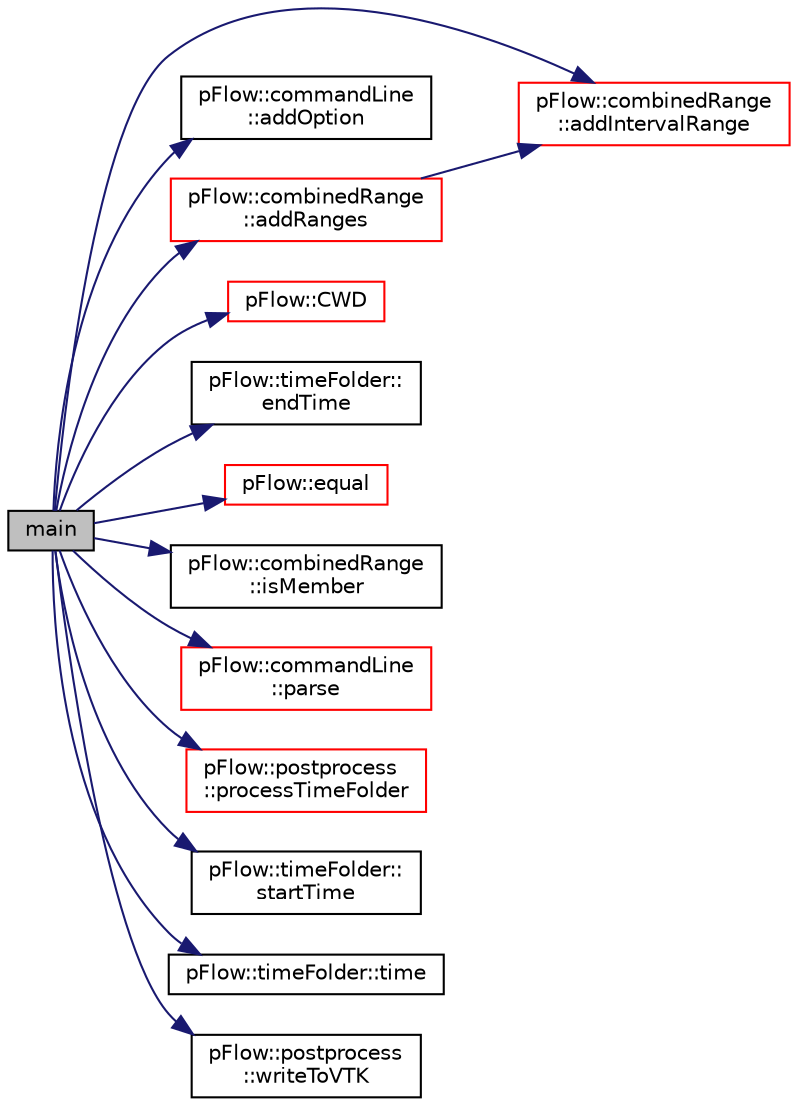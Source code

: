 digraph "main"
{
 // LATEX_PDF_SIZE
  edge [fontname="Helvetica",fontsize="10",labelfontname="Helvetica",labelfontsize="10"];
  node [fontname="Helvetica",fontsize="10",shape=record];
  rankdir="LR";
  Node1 [label="main",height=0.2,width=0.4,color="black", fillcolor="grey75", style="filled", fontcolor="black",tooltip=" "];
  Node1 -> Node2 [color="midnightblue",fontsize="10",style="solid",fontname="Helvetica"];
  Node2 [label="pFlow::combinedRange\l::addIntervalRange",height=0.2,width=0.4,color="red", fillcolor="white", style="filled",URL="$classpFlow_1_1combinedRange.html#a59ec953d3d9b171d79c9f11b16f9c26d",tooltip=" "];
  Node1 -> Node7 [color="midnightblue",fontsize="10",style="solid",fontname="Helvetica"];
  Node7 [label="pFlow::commandLine\l::addOption",height=0.2,width=0.4,color="black", fillcolor="white", style="filled",URL="$classpFlow_1_1commandLine.html#ae309d1cad7a1c3502e8d112f76373816",tooltip=" "];
  Node1 -> Node8 [color="midnightblue",fontsize="10",style="solid",fontname="Helvetica"];
  Node8 [label="pFlow::combinedRange\l::addRanges",height=0.2,width=0.4,color="red", fillcolor="white", style="filled",URL="$classpFlow_1_1combinedRange.html#adbbd1401a0edfb24f13accc47e8c85b9",tooltip=" "];
  Node8 -> Node2 [color="midnightblue",fontsize="10",style="solid",fontname="Helvetica"];
  Node1 -> Node14 [color="midnightblue",fontsize="10",style="solid",fontname="Helvetica"];
  Node14 [label="pFlow::CWD",height=0.2,width=0.4,color="red", fillcolor="white", style="filled",URL="$namespacepFlow.html#a869d7b21ba981c374dcf8542f4ce2144",tooltip="Free function to reture current working directory."];
  Node1 -> Node17 [color="midnightblue",fontsize="10",style="solid",fontname="Helvetica"];
  Node17 [label="pFlow::timeFolder::\lendTime",height=0.2,width=0.4,color="black", fillcolor="white", style="filled",URL="$classpFlow_1_1timeFolder.html#a2aafefc5248e595246d11de0587524f3",tooltip=" "];
  Node1 -> Node18 [color="midnightblue",fontsize="10",style="solid",fontname="Helvetica"];
  Node18 [label="pFlow::equal",height=0.2,width=0.4,color="red", fillcolor="white", style="filled",URL="$namespacepFlow.html#ac51b1f978c0296b63a19e0033906c25c",tooltip=" "];
  Node1 -> Node21 [color="midnightblue",fontsize="10",style="solid",fontname="Helvetica"];
  Node21 [label="pFlow::combinedRange\l::isMember",height=0.2,width=0.4,color="black", fillcolor="white", style="filled",URL="$classpFlow_1_1combinedRange.html#a5a3c06690014c015f02ad827514b8954",tooltip=" "];
  Node1 -> Node22 [color="midnightblue",fontsize="10",style="solid",fontname="Helvetica"];
  Node22 [label="pFlow::commandLine\l::parse",height=0.2,width=0.4,color="red", fillcolor="white", style="filled",URL="$classpFlow_1_1commandLine.html#af199716992f3f8bb51c89ddcca847062",tooltip=" "];
  Node1 -> Node23 [color="midnightblue",fontsize="10",style="solid",fontname="Helvetica"];
  Node23 [label="pFlow::postprocess\l::processTimeFolder",height=0.2,width=0.4,color="red", fillcolor="white", style="filled",URL="$classpFlow_1_1postprocess.html#a6c48ff6de30d5c44952ff4c593bb7815",tooltip=" "];
  Node1 -> Node33 [color="midnightblue",fontsize="10",style="solid",fontname="Helvetica"];
  Node33 [label="pFlow::timeFolder::\lstartTime",height=0.2,width=0.4,color="black", fillcolor="white", style="filled",URL="$classpFlow_1_1timeFolder.html#aaff3f438097803be5fef5cd29cd8985d",tooltip=" "];
  Node1 -> Node34 [color="midnightblue",fontsize="10",style="solid",fontname="Helvetica"];
  Node34 [label="pFlow::timeFolder::time",height=0.2,width=0.4,color="black", fillcolor="white", style="filled",URL="$classpFlow_1_1timeFolder.html#a6fc92e0e88a1173babd33b596d8708b3",tooltip=" "];
  Node1 -> Node35 [color="midnightblue",fontsize="10",style="solid",fontname="Helvetica"];
  Node35 [label="pFlow::postprocess\l::writeToVTK",height=0.2,width=0.4,color="black", fillcolor="white", style="filled",URL="$classpFlow_1_1postprocess.html#a13c414572f49218d9968f036d1640f5a",tooltip=" "];
}
